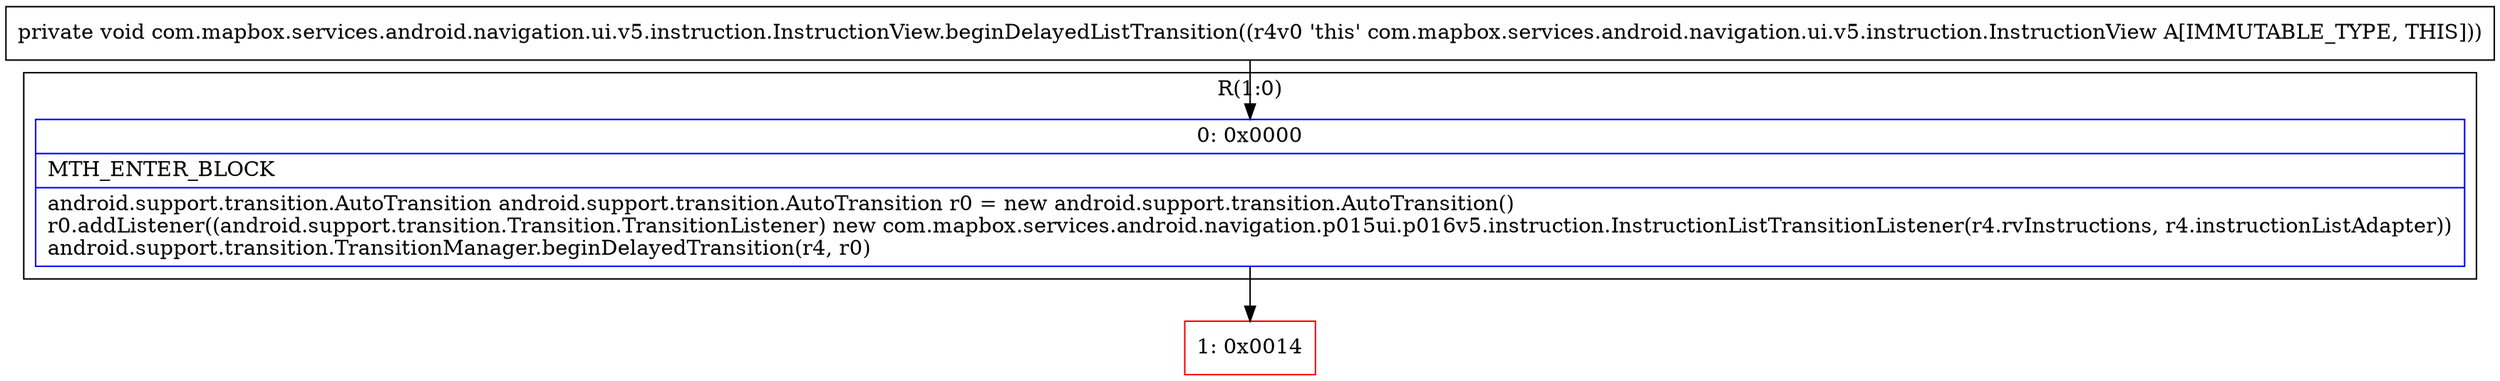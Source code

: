digraph "CFG forcom.mapbox.services.android.navigation.ui.v5.instruction.InstructionView.beginDelayedListTransition()V" {
subgraph cluster_Region_1458044052 {
label = "R(1:0)";
node [shape=record,color=blue];
Node_0 [shape=record,label="{0\:\ 0x0000|MTH_ENTER_BLOCK\l|android.support.transition.AutoTransition android.support.transition.AutoTransition r0 = new android.support.transition.AutoTransition()\lr0.addListener((android.support.transition.Transition.TransitionListener) new com.mapbox.services.android.navigation.p015ui.p016v5.instruction.InstructionListTransitionListener(r4.rvInstructions, r4.instructionListAdapter))\landroid.support.transition.TransitionManager.beginDelayedTransition(r4, r0)\l}"];
}
Node_1 [shape=record,color=red,label="{1\:\ 0x0014}"];
MethodNode[shape=record,label="{private void com.mapbox.services.android.navigation.ui.v5.instruction.InstructionView.beginDelayedListTransition((r4v0 'this' com.mapbox.services.android.navigation.ui.v5.instruction.InstructionView A[IMMUTABLE_TYPE, THIS])) }"];
MethodNode -> Node_0;
Node_0 -> Node_1;
}


